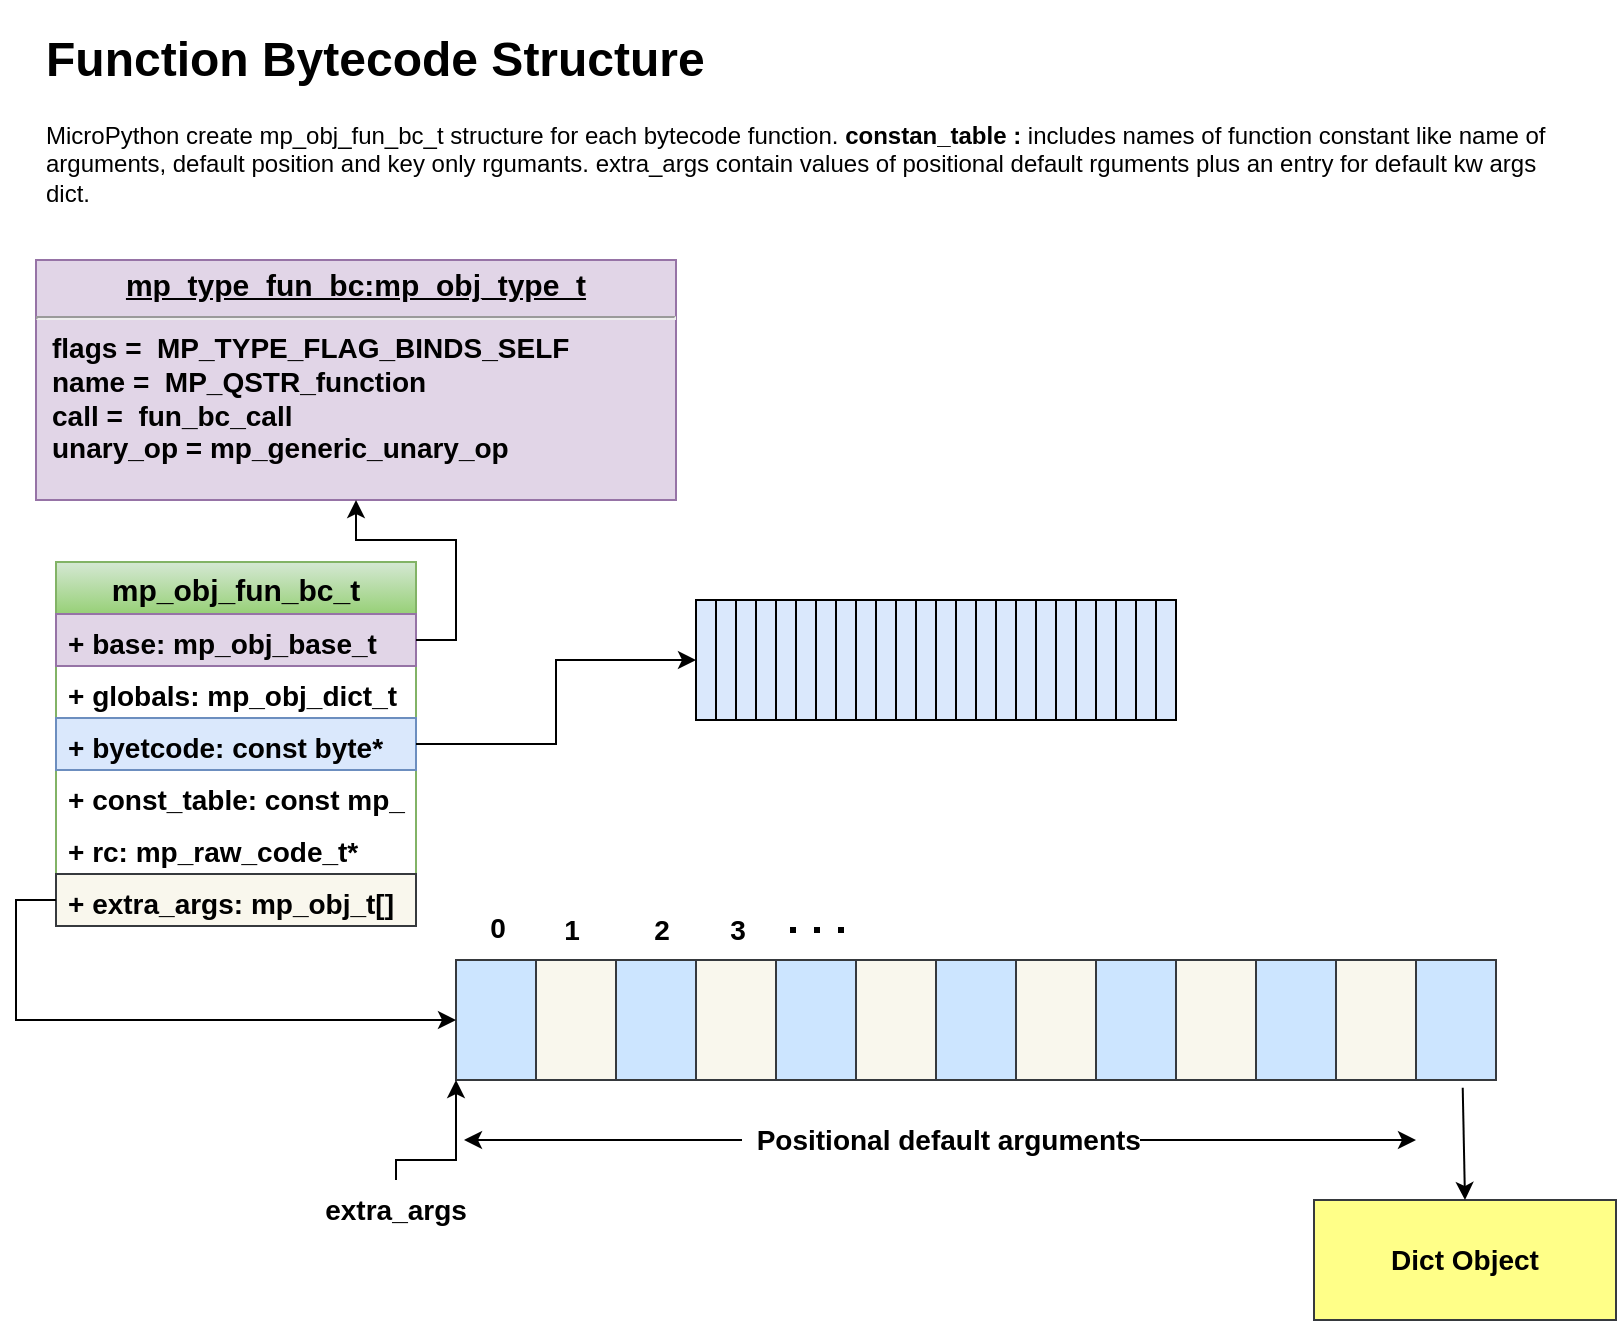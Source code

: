 <mxfile version="15.9.4" type="github">
  <diagram id="wbdEYN_EiqjYCb6oIjMI" name="Page-1">
    <mxGraphModel dx="1335" dy="663" grid="1" gridSize="10" guides="1" tooltips="1" connect="1" arrows="1" fold="1" page="1" pageScale="1" pageWidth="850" pageHeight="1100" math="0" shadow="0">
      <root>
        <mxCell id="0" />
        <mxCell id="1" parent="0" />
        <mxCell id="NpgxRqE8igU9WAZxbFdr-1" value="&lt;h1&gt;Function Bytecode Structure&lt;br&gt;&lt;/h1&gt;&lt;p&gt;MicroPython create mp_obj_fun_bc_t structure for each bytecode function. &lt;b&gt;constan_table :&lt;/b&gt; includes names of function constant like name of arguments, default position and key only rgumants. extra_args contain values of positional default rguments plus an entry for default kw args dict.&lt;br&gt;&lt;/p&gt;" style="text;html=1;strokeColor=none;fillColor=none;spacing=5;spacingTop=-20;whiteSpace=wrap;overflow=hidden;rounded=0;" vertex="1" parent="1">
          <mxGeometry x="30" y="40" width="770" height="120" as="geometry" />
        </mxCell>
        <mxCell id="NpgxRqE8igU9WAZxbFdr-6" value="mp_obj_fun_bc_t" style="swimlane;fontStyle=1;childLayout=stackLayout;horizontal=1;startSize=26;horizontalStack=0;resizeParent=1;resizeParentMax=0;resizeLast=0;collapsible=1;marginBottom=0;fontSize=15;fillColor=#d5e8d4;gradientColor=#97d077;strokeColor=#82b366;" vertex="1" parent="1">
          <mxGeometry x="40" y="311" width="180" height="182" as="geometry" />
        </mxCell>
        <mxCell id="NpgxRqE8igU9WAZxbFdr-7" value="+ base: mp_obj_base_t" style="text;strokeColor=#9673a6;fillColor=#e1d5e7;align=left;verticalAlign=top;spacingLeft=4;spacingRight=4;overflow=hidden;rotatable=0;points=[[0,0.5],[1,0.5]];portConstraint=eastwest;fontStyle=1;fontSize=14;" vertex="1" parent="NpgxRqE8igU9WAZxbFdr-6">
          <mxGeometry y="26" width="180" height="26" as="geometry" />
        </mxCell>
        <mxCell id="NpgxRqE8igU9WAZxbFdr-8" value="+ globals: mp_obj_dict_t" style="text;strokeColor=none;fillColor=none;align=left;verticalAlign=top;spacingLeft=4;spacingRight=4;overflow=hidden;rotatable=0;points=[[0,0.5],[1,0.5]];portConstraint=eastwest;fontStyle=1;fontSize=14;" vertex="1" parent="NpgxRqE8igU9WAZxbFdr-6">
          <mxGeometry y="52" width="180" height="26" as="geometry" />
        </mxCell>
        <mxCell id="NpgxRqE8igU9WAZxbFdr-18" value="+ byetcode: const byte*" style="text;strokeColor=#6c8ebf;fillColor=#dae8fc;align=left;verticalAlign=top;spacingLeft=4;spacingRight=4;overflow=hidden;rotatable=0;points=[[0,0.5],[1,0.5]];portConstraint=eastwest;fontStyle=1;fontSize=14;" vertex="1" parent="NpgxRqE8igU9WAZxbFdr-6">
          <mxGeometry y="78" width="180" height="26" as="geometry" />
        </mxCell>
        <mxCell id="NpgxRqE8igU9WAZxbFdr-19" value="+ const_table: const mp_uint_t*" style="text;strokeColor=none;fillColor=none;align=left;verticalAlign=top;spacingLeft=4;spacingRight=4;overflow=hidden;rotatable=0;points=[[0,0.5],[1,0.5]];portConstraint=eastwest;fontStyle=1;fontSize=14;" vertex="1" parent="NpgxRqE8igU9WAZxbFdr-6">
          <mxGeometry y="104" width="180" height="26" as="geometry" />
        </mxCell>
        <mxCell id="NpgxRqE8igU9WAZxbFdr-22" value="+ rc: mp_raw_code_t*" style="text;strokeColor=none;fillColor=none;align=left;verticalAlign=top;spacingLeft=4;spacingRight=4;overflow=hidden;rotatable=0;points=[[0,0.5],[1,0.5]];portConstraint=eastwest;fontStyle=1;fontSize=14;" vertex="1" parent="NpgxRqE8igU9WAZxbFdr-6">
          <mxGeometry y="130" width="180" height="26" as="geometry" />
        </mxCell>
        <mxCell id="NpgxRqE8igU9WAZxbFdr-21" value="+ extra_args: mp_obj_t[]" style="text;strokeColor=#36393d;fillColor=#f9f7ed;align=left;verticalAlign=top;spacingLeft=4;spacingRight=4;overflow=hidden;rotatable=0;points=[[0,0.5],[1,0.5]];portConstraint=eastwest;fontStyle=1;fontSize=14;" vertex="1" parent="NpgxRqE8igU9WAZxbFdr-6">
          <mxGeometry y="156" width="180" height="26" as="geometry" />
        </mxCell>
        <mxCell id="NpgxRqE8igU9WAZxbFdr-14" value="&lt;p style=&quot;margin: 4px 0px 0px ; text-align: center ; text-decoration: underline ; font-size: 15px&quot;&gt;&lt;span&gt;mp_type_fun_bc:mp_obj_type_t&lt;/span&gt;&lt;/p&gt;&lt;hr&gt;&lt;p style=&quot;margin: 0px 0px 0px 8px ; font-size: 14px&quot;&gt;&lt;font style=&quot;font-size: 14px&quot;&gt;flags =&amp;nbsp; MP_TYPE_FLAG_BINDS_SELF&lt;br&gt;name =&amp;nbsp; MP_QSTR_function&lt;br&gt;call =&amp;nbsp; fun_bc_call&lt;/font&gt;&lt;/p&gt;&lt;p style=&quot;margin: 0px 0px 0px 8px ; font-size: 14px&quot;&gt;&lt;font style=&quot;font-size: 14px&quot;&gt;unary_op = mp_generic_unary_op&lt;/font&gt;&lt;/p&gt;&lt;p style=&quot;margin: 0px ; margin-left: 8px&quot;&gt;&lt;br&gt;&lt;/p&gt;" style="verticalAlign=top;align=left;overflow=fill;fontSize=12;fontFamily=Helvetica;html=1;fillColor=#e1d5e7;strokeColor=#9673a6;fontStyle=1" vertex="1" parent="1">
          <mxGeometry x="30" y="160" width="320" height="120" as="geometry" />
        </mxCell>
        <mxCell id="NpgxRqE8igU9WAZxbFdr-23" style="edgeStyle=orthogonalEdgeStyle;rounded=0;orthogonalLoop=1;jettySize=auto;html=1;" edge="1" parent="1" source="NpgxRqE8igU9WAZxbFdr-7" target="NpgxRqE8igU9WAZxbFdr-14">
          <mxGeometry relative="1" as="geometry">
            <Array as="points">
              <mxPoint x="240" y="350" />
              <mxPoint x="240" y="300" />
              <mxPoint x="190" y="300" />
            </Array>
          </mxGeometry>
        </mxCell>
        <mxCell id="NpgxRqE8igU9WAZxbFdr-49" value="" style="group;fillColor=#dae8fc;strokeColor=#000000;" vertex="1" connectable="0" parent="1">
          <mxGeometry x="360" y="330" width="240" height="60" as="geometry" />
        </mxCell>
        <mxCell id="NpgxRqE8igU9WAZxbFdr-28" value="" style="rounded=0;whiteSpace=wrap;html=1;fontSize=14;fillColor=#dae8fc;strokeColor=#000000;" vertex="1" parent="NpgxRqE8igU9WAZxbFdr-49">
          <mxGeometry width="240" height="60" as="geometry" />
        </mxCell>
        <mxCell id="NpgxRqE8igU9WAZxbFdr-29" value="" style="rounded=0;whiteSpace=wrap;html=1;fontSize=14;fillColor=#dae8fc;strokeColor=#000000;" vertex="1" parent="NpgxRqE8igU9WAZxbFdr-49">
          <mxGeometry x="10" width="10" height="60" as="geometry" />
        </mxCell>
        <mxCell id="NpgxRqE8igU9WAZxbFdr-30" value="" style="rounded=0;whiteSpace=wrap;html=1;fontSize=14;fillColor=#dae8fc;strokeColor=#000000;" vertex="1" parent="NpgxRqE8igU9WAZxbFdr-49">
          <mxGeometry x="20" width="10" height="60" as="geometry" />
        </mxCell>
        <mxCell id="NpgxRqE8igU9WAZxbFdr-32" value="" style="rounded=0;whiteSpace=wrap;html=1;fontSize=14;fillColor=#dae8fc;strokeColor=#000000;" vertex="1" parent="NpgxRqE8igU9WAZxbFdr-49">
          <mxGeometry x="40" width="10" height="60" as="geometry" />
        </mxCell>
        <mxCell id="NpgxRqE8igU9WAZxbFdr-33" value="" style="rounded=0;whiteSpace=wrap;html=1;fontSize=14;fillColor=#dae8fc;strokeColor=#000000;" vertex="1" parent="NpgxRqE8igU9WAZxbFdr-49">
          <mxGeometry x="50" width="10" height="60" as="geometry" />
        </mxCell>
        <mxCell id="NpgxRqE8igU9WAZxbFdr-34" value="" style="rounded=0;whiteSpace=wrap;html=1;fontSize=14;fillColor=#dae8fc;strokeColor=#000000;" vertex="1" parent="NpgxRqE8igU9WAZxbFdr-49">
          <mxGeometry x="70" width="10" height="60" as="geometry" />
        </mxCell>
        <mxCell id="NpgxRqE8igU9WAZxbFdr-35" value="" style="rounded=0;whiteSpace=wrap;html=1;fontSize=14;fillColor=#dae8fc;strokeColor=#000000;" vertex="1" parent="NpgxRqE8igU9WAZxbFdr-49">
          <mxGeometry x="80" width="10" height="60" as="geometry" />
        </mxCell>
        <mxCell id="NpgxRqE8igU9WAZxbFdr-36" value="" style="rounded=0;whiteSpace=wrap;html=1;fontSize=14;fillColor=#dae8fc;strokeColor=#000000;" vertex="1" parent="NpgxRqE8igU9WAZxbFdr-49">
          <mxGeometry x="90" width="10" height="60" as="geometry" />
        </mxCell>
        <mxCell id="NpgxRqE8igU9WAZxbFdr-37" value="" style="rounded=0;whiteSpace=wrap;html=1;fontSize=14;fillColor=#dae8fc;strokeColor=#000000;" vertex="1" parent="NpgxRqE8igU9WAZxbFdr-49">
          <mxGeometry x="100" width="10" height="60" as="geometry" />
        </mxCell>
        <mxCell id="NpgxRqE8igU9WAZxbFdr-38" value="" style="rounded=0;whiteSpace=wrap;html=1;fontSize=14;fillColor=#dae8fc;strokeColor=#000000;" vertex="1" parent="NpgxRqE8igU9WAZxbFdr-49">
          <mxGeometry x="110" width="10" height="60" as="geometry" />
        </mxCell>
        <mxCell id="NpgxRqE8igU9WAZxbFdr-39" value="" style="rounded=0;whiteSpace=wrap;html=1;fontSize=14;fillColor=#dae8fc;strokeColor=#000000;" vertex="1" parent="NpgxRqE8igU9WAZxbFdr-49">
          <mxGeometry x="120" width="10" height="60" as="geometry" />
        </mxCell>
        <mxCell id="NpgxRqE8igU9WAZxbFdr-40" value="" style="rounded=0;whiteSpace=wrap;html=1;fontSize=14;fillColor=#dae8fc;strokeColor=#000000;" vertex="1" parent="NpgxRqE8igU9WAZxbFdr-49">
          <mxGeometry x="130" width="10" height="60" as="geometry" />
        </mxCell>
        <mxCell id="NpgxRqE8igU9WAZxbFdr-41" value="" style="rounded=0;whiteSpace=wrap;html=1;fontSize=14;fillColor=#dae8fc;strokeColor=#000000;" vertex="1" parent="NpgxRqE8igU9WAZxbFdr-49">
          <mxGeometry x="140" width="10" height="60" as="geometry" />
        </mxCell>
        <mxCell id="NpgxRqE8igU9WAZxbFdr-42" value="" style="rounded=0;whiteSpace=wrap;html=1;fontSize=14;fillColor=#dae8fc;strokeColor=#000000;" vertex="1" parent="NpgxRqE8igU9WAZxbFdr-49">
          <mxGeometry x="150" width="10" height="60" as="geometry" />
        </mxCell>
        <mxCell id="NpgxRqE8igU9WAZxbFdr-43" value="" style="rounded=0;whiteSpace=wrap;html=1;fontSize=14;fillColor=#dae8fc;strokeColor=#000000;" vertex="1" parent="NpgxRqE8igU9WAZxbFdr-49">
          <mxGeometry x="160" width="10" height="60" as="geometry" />
        </mxCell>
        <mxCell id="NpgxRqE8igU9WAZxbFdr-44" value="" style="rounded=0;whiteSpace=wrap;html=1;fontSize=14;fillColor=#dae8fc;strokeColor=#000000;" vertex="1" parent="NpgxRqE8igU9WAZxbFdr-49">
          <mxGeometry x="180" width="10" height="60" as="geometry" />
        </mxCell>
        <mxCell id="NpgxRqE8igU9WAZxbFdr-45" value="" style="rounded=0;whiteSpace=wrap;html=1;fontSize=14;fillColor=#dae8fc;strokeColor=#000000;" vertex="1" parent="NpgxRqE8igU9WAZxbFdr-49">
          <mxGeometry x="190" width="10" height="60" as="geometry" />
        </mxCell>
        <mxCell id="NpgxRqE8igU9WAZxbFdr-46" value="" style="rounded=0;whiteSpace=wrap;html=1;fontSize=14;fillColor=#dae8fc;strokeColor=#000000;" vertex="1" parent="NpgxRqE8igU9WAZxbFdr-49">
          <mxGeometry x="200" width="10" height="60" as="geometry" />
        </mxCell>
        <mxCell id="NpgxRqE8igU9WAZxbFdr-47" value="" style="rounded=0;whiteSpace=wrap;html=1;fontSize=14;fillColor=#dae8fc;strokeColor=#000000;" vertex="1" parent="NpgxRqE8igU9WAZxbFdr-49">
          <mxGeometry x="210" width="10" height="60" as="geometry" />
        </mxCell>
        <mxCell id="NpgxRqE8igU9WAZxbFdr-48" value="" style="rounded=0;whiteSpace=wrap;html=1;fontSize=14;fillColor=#dae8fc;strokeColor=#000000;" vertex="1" parent="NpgxRqE8igU9WAZxbFdr-49">
          <mxGeometry x="220" width="10" height="60" as="geometry" />
        </mxCell>
        <mxCell id="NpgxRqE8igU9WAZxbFdr-53" value="" style="rounded=0;whiteSpace=wrap;html=1;fontSize=14;fillColor=#cce5ff;strokeColor=#36393d;" vertex="1" parent="1">
          <mxGeometry x="240" y="510" width="520" height="60" as="geometry" />
        </mxCell>
        <mxCell id="NpgxRqE8igU9WAZxbFdr-55" value="" style="rounded=0;whiteSpace=wrap;html=1;fontSize=14;fillColor=#f9f7ed;strokeColor=#36393d;" vertex="1" parent="1">
          <mxGeometry x="280" y="510" width="40" height="60" as="geometry" />
        </mxCell>
        <mxCell id="NpgxRqE8igU9WAZxbFdr-56" value="" style="rounded=0;whiteSpace=wrap;html=1;fontSize=14;fillColor=#f9f7ed;strokeColor=#36393d;" vertex="1" parent="1">
          <mxGeometry x="360" y="510" width="40" height="60" as="geometry" />
        </mxCell>
        <mxCell id="NpgxRqE8igU9WAZxbFdr-57" value="" style="rounded=0;whiteSpace=wrap;html=1;fontSize=14;fillColor=#f9f7ed;strokeColor=#36393d;" vertex="1" parent="1">
          <mxGeometry x="440" y="510" width="40" height="60" as="geometry" />
        </mxCell>
        <mxCell id="NpgxRqE8igU9WAZxbFdr-58" value="" style="rounded=0;whiteSpace=wrap;html=1;fontSize=14;fillColor=#f9f7ed;strokeColor=#36393d;" vertex="1" parent="1">
          <mxGeometry x="520" y="510" width="40" height="60" as="geometry" />
        </mxCell>
        <mxCell id="NpgxRqE8igU9WAZxbFdr-59" value="" style="rounded=0;whiteSpace=wrap;html=1;fontSize=14;fillColor=#f9f7ed;strokeColor=#36393d;" vertex="1" parent="1">
          <mxGeometry x="600" y="510" width="40" height="60" as="geometry" />
        </mxCell>
        <mxCell id="NpgxRqE8igU9WAZxbFdr-60" value="" style="rounded=0;whiteSpace=wrap;html=1;fontSize=14;fillColor=#f9f7ed;strokeColor=#36393d;" vertex="1" parent="1">
          <mxGeometry x="680" y="510" width="40" height="60" as="geometry" />
        </mxCell>
        <mxCell id="NpgxRqE8igU9WAZxbFdr-64" value="&amp;nbsp; Positional default arguments" style="endArrow=classic;startArrow=classic;html=1;rounded=0;fontSize=14;fontStyle=1" edge="1" parent="1">
          <mxGeometry width="50" height="50" relative="1" as="geometry">
            <mxPoint x="244" y="600" as="sourcePoint" />
            <mxPoint x="720" y="600" as="targetPoint" />
          </mxGeometry>
        </mxCell>
        <mxCell id="NpgxRqE8igU9WAZxbFdr-67" style="edgeStyle=orthogonalEdgeStyle;rounded=0;orthogonalLoop=1;jettySize=auto;html=1;entryX=0;entryY=1;entryDx=0;entryDy=0;fontSize=14;" edge="1" parent="1" source="NpgxRqE8igU9WAZxbFdr-66" target="NpgxRqE8igU9WAZxbFdr-53">
          <mxGeometry relative="1" as="geometry">
            <Array as="points">
              <mxPoint x="210" y="610" />
              <mxPoint x="240" y="610" />
            </Array>
          </mxGeometry>
        </mxCell>
        <mxCell id="NpgxRqE8igU9WAZxbFdr-66" value="&lt;div&gt;extra_args&lt;/div&gt;" style="text;html=1;strokeColor=none;fillColor=none;align=center;verticalAlign=middle;whiteSpace=wrap;rounded=0;fontSize=14;fontStyle=1" vertex="1" parent="1">
          <mxGeometry x="180" y="620" width="60" height="30" as="geometry" />
        </mxCell>
        <mxCell id="NpgxRqE8igU9WAZxbFdr-68" value="Dict Object" style="rounded=0;whiteSpace=wrap;html=1;fontSize=14;fontStyle=1;fillColor=#ffff88;strokeColor=#36393d;" vertex="1" parent="1">
          <mxGeometry x="669" y="630" width="151" height="60" as="geometry" />
        </mxCell>
        <mxCell id="NpgxRqE8igU9WAZxbFdr-70" value="" style="endArrow=classic;html=1;rounded=0;fontSize=14;exitX=0.968;exitY=1.065;exitDx=0;exitDy=0;exitPerimeter=0;entryX=0.5;entryY=0;entryDx=0;entryDy=0;" edge="1" parent="1" source="NpgxRqE8igU9WAZxbFdr-53" target="NpgxRqE8igU9WAZxbFdr-68">
          <mxGeometry width="50" height="50" relative="1" as="geometry">
            <mxPoint x="280" y="550" as="sourcePoint" />
            <mxPoint x="330" y="500" as="targetPoint" />
          </mxGeometry>
        </mxCell>
        <mxCell id="NpgxRqE8igU9WAZxbFdr-71" style="edgeStyle=orthogonalEdgeStyle;rounded=0;orthogonalLoop=1;jettySize=auto;html=1;entryX=0;entryY=0.5;entryDx=0;entryDy=0;fontSize=14;" edge="1" parent="1" source="NpgxRqE8igU9WAZxbFdr-18" target="NpgxRqE8igU9WAZxbFdr-28">
          <mxGeometry relative="1" as="geometry" />
        </mxCell>
        <mxCell id="NpgxRqE8igU9WAZxbFdr-72" style="edgeStyle=orthogonalEdgeStyle;rounded=0;orthogonalLoop=1;jettySize=auto;html=1;entryX=0;entryY=0.5;entryDx=0;entryDy=0;fontSize=14;" edge="1" parent="1" source="NpgxRqE8igU9WAZxbFdr-21" target="NpgxRqE8igU9WAZxbFdr-53">
          <mxGeometry relative="1" as="geometry">
            <Array as="points">
              <mxPoint x="20" y="480" />
              <mxPoint x="20" y="540" />
            </Array>
          </mxGeometry>
        </mxCell>
        <mxCell id="NpgxRqE8igU9WAZxbFdr-73" value="0" style="text;html=1;strokeColor=none;fillColor=none;align=center;verticalAlign=middle;whiteSpace=wrap;rounded=0;fontSize=14;fontStyle=1" vertex="1" parent="1">
          <mxGeometry x="246" y="479" width="30" height="30" as="geometry" />
        </mxCell>
        <mxCell id="NpgxRqE8igU9WAZxbFdr-74" value="1" style="text;html=1;strokeColor=none;fillColor=none;align=center;verticalAlign=middle;whiteSpace=wrap;rounded=0;fontSize=14;fontStyle=1" vertex="1" parent="1">
          <mxGeometry x="283" y="480" width="30" height="30" as="geometry" />
        </mxCell>
        <mxCell id="NpgxRqE8igU9WAZxbFdr-75" value="&lt;div&gt;2&lt;/div&gt;" style="text;html=1;strokeColor=none;fillColor=none;align=center;verticalAlign=middle;whiteSpace=wrap;rounded=0;fontSize=14;fontStyle=1" vertex="1" parent="1">
          <mxGeometry x="328" y="480" width="30" height="30" as="geometry" />
        </mxCell>
        <mxCell id="NpgxRqE8igU9WAZxbFdr-76" value="&lt;div&gt;3&lt;/div&gt;" style="text;html=1;strokeColor=none;fillColor=none;align=center;verticalAlign=middle;whiteSpace=wrap;rounded=0;fontSize=14;fontStyle=1" vertex="1" parent="1">
          <mxGeometry x="366" y="480" width="30" height="30" as="geometry" />
        </mxCell>
        <mxCell id="NpgxRqE8igU9WAZxbFdr-77" value="" style="endArrow=none;dashed=1;html=1;dashPattern=1 3;strokeWidth=3;rounded=0;fontSize=18;exitX=1;exitY=0.5;exitDx=0;exitDy=0;fontStyle=1" edge="1" parent="1">
          <mxGeometry width="50" height="50" relative="1" as="geometry">
            <mxPoint x="407" y="495" as="sourcePoint" />
            <mxPoint x="437" y="495" as="targetPoint" />
          </mxGeometry>
        </mxCell>
      </root>
    </mxGraphModel>
  </diagram>
</mxfile>
